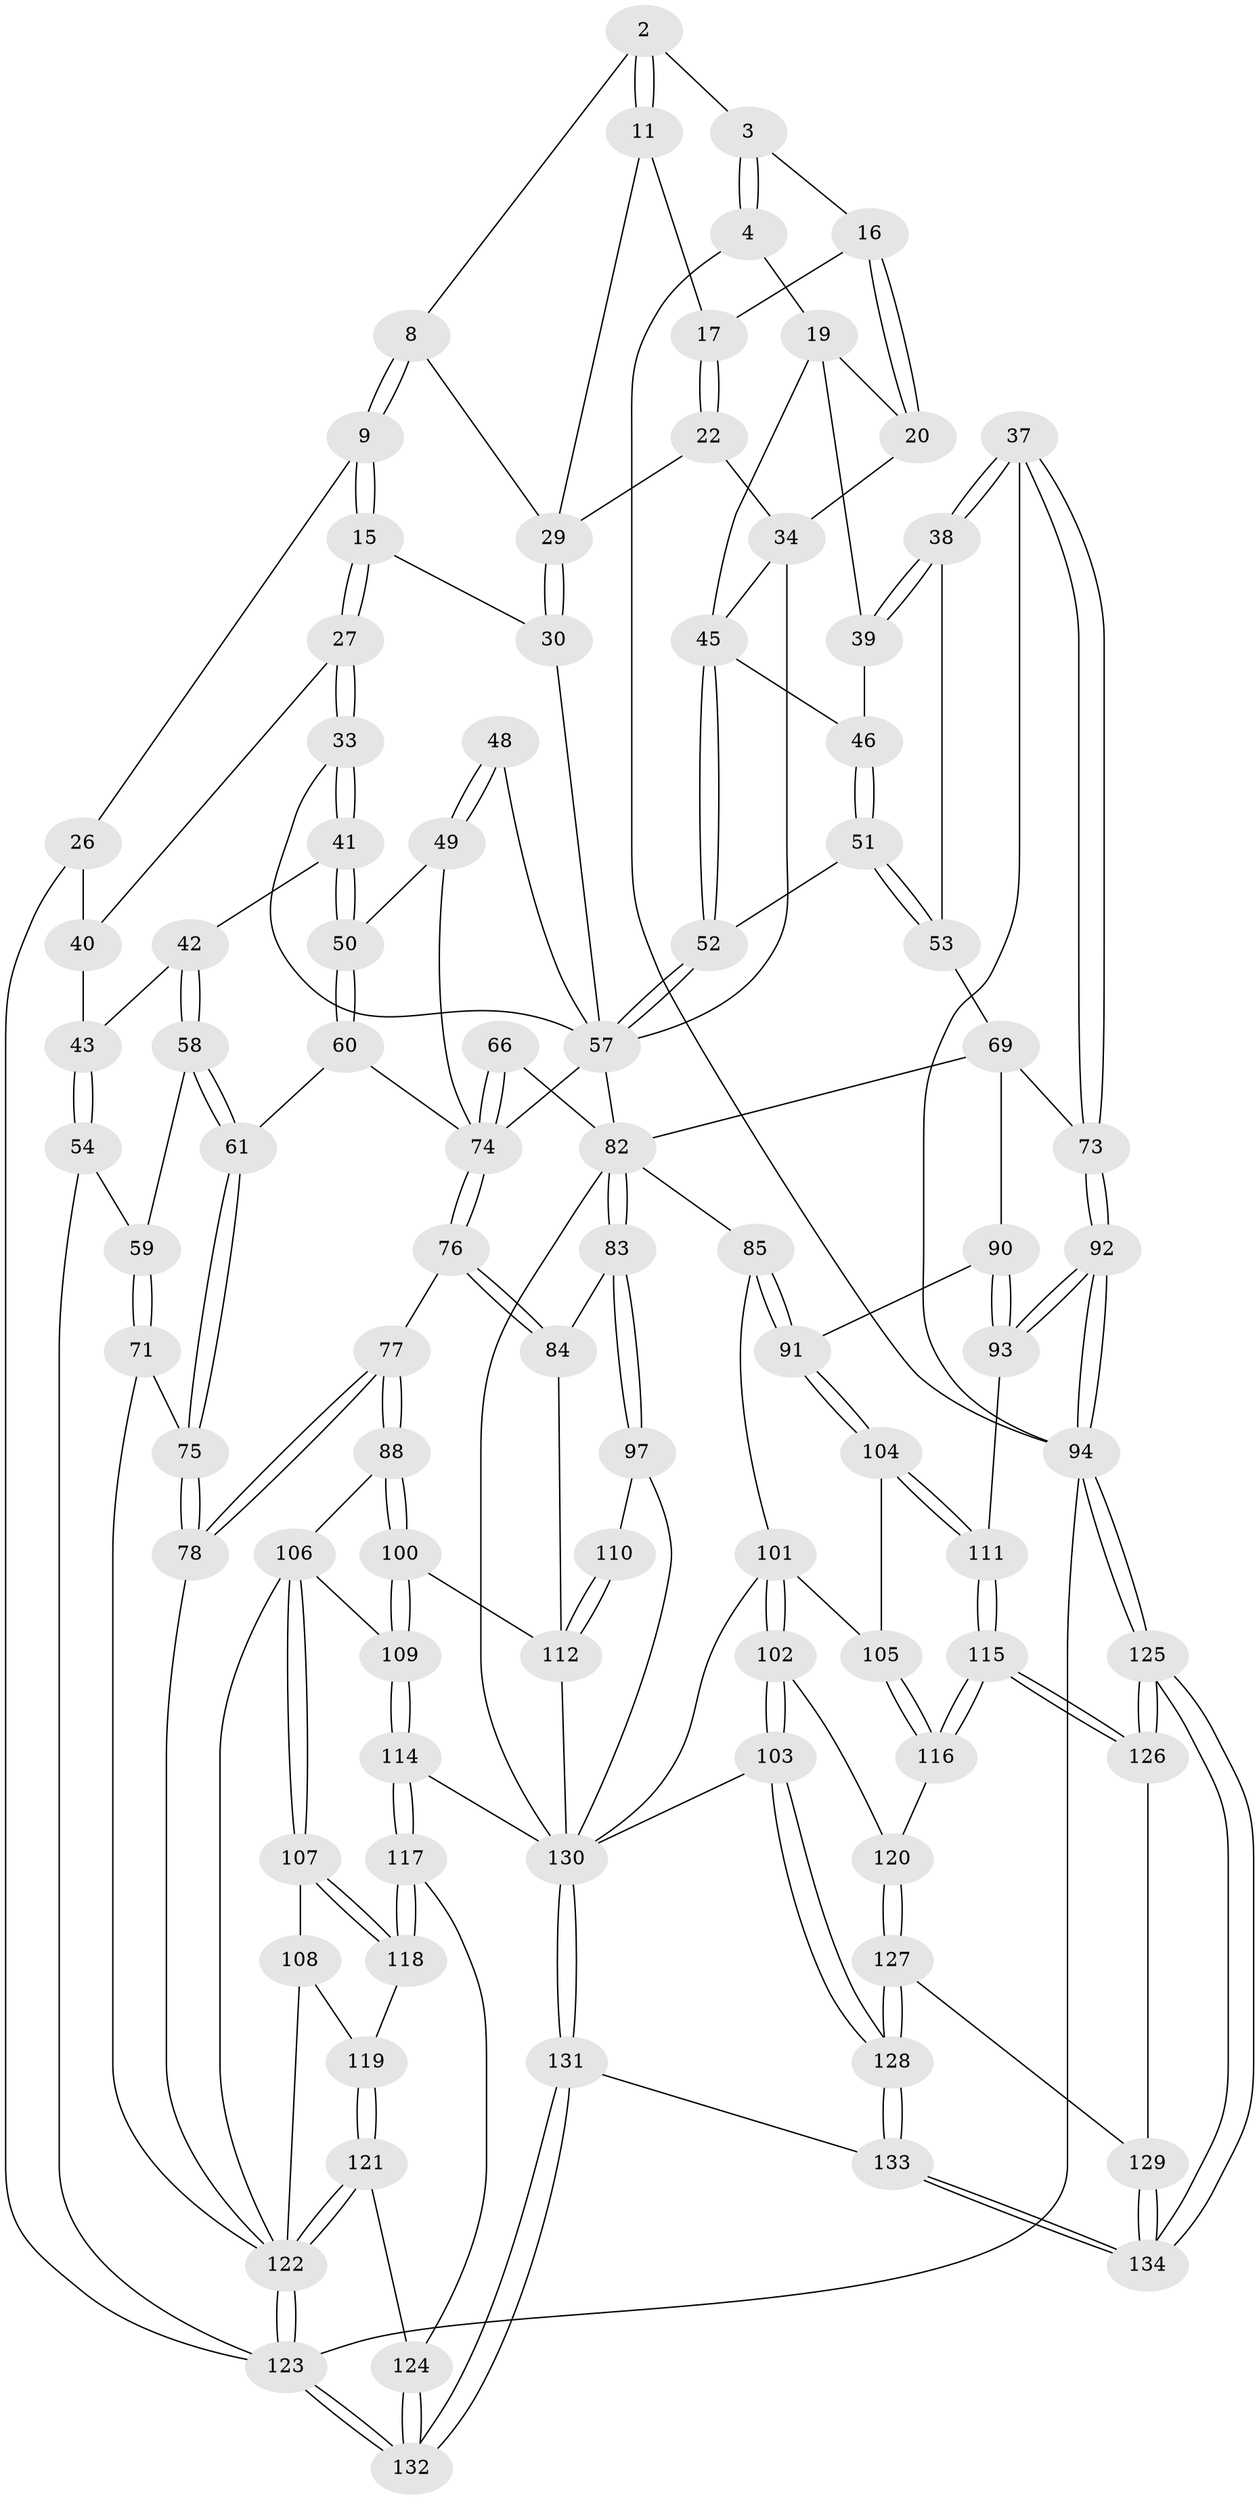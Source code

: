 // original degree distribution, {3: 0.014925373134328358, 4: 0.22388059701492538, 5: 0.5522388059701493, 6: 0.208955223880597}
// Generated by graph-tools (version 1.1) at 2025/04/03/04/25 22:04:28]
// undirected, 93 vertices, 222 edges
graph export_dot {
graph [start="1"]
  node [color=gray90,style=filled];
  2 [pos="+0.47102429817265223+0",super="+1"];
  3 [pos="+0.7913126426392242+0"];
  4 [pos="+1+0"];
  8 [pos="+0.2377737977095151+0"];
  9 [pos="+0.22110552025372368+0.05708941523177087"];
  11 [pos="+0.45763550267663106+0.09562121973581872"];
  15 [pos="+0.24702787849802665+0.121433664547125"];
  16 [pos="+0.6991347671092951+0"];
  17 [pos="+0.5933436710930862+0.060029089885146665"];
  19 [pos="+0.8206858974906183+0.17553779463446464",super="+18"];
  20 [pos="+0.7186043520933617+0.14747115884856468"];
  22 [pos="+0.6061324574535936+0.1676574590580969"];
  26 [pos="+0.06459144519892462+0.11626839601550434",super="+10+25"];
  27 [pos="+0.24102290540365828+0.1390738363015618"];
  29 [pos="+0.4465575769946653+0.11295226994144421",super="+13"];
  30 [pos="+0.44272665430624947+0.12301298346915172",super="+14"];
  33 [pos="+0.283519975274348+0.22217593782947268"];
  34 [pos="+0.6466794592664371+0.248275812731983",super="+21"];
  37 [pos="+1+0.27770980496384984"];
  38 [pos="+1+0.2863520035998462"];
  39 [pos="+0.9320925928808717+0.24574051716185696"];
  40 [pos="+0.1459380797562669+0.24365672581116612",super="+28"];
  41 [pos="+0.2447616140536088+0.29540048728259555"];
  42 [pos="+0.2276862773595612+0.3002250807851894"];
  43 [pos="+0.15960625954887045+0.2786901026024695"];
  45 [pos="+0.746644651714664+0.2751471038758629",super="+44"];
  46 [pos="+0.8671292738594398+0.2698291695993541"];
  48 [pos="+0.40409726118453926+0.3227053995804408",super="+47"];
  49 [pos="+0.4010550489033386+0.3326465196425097"];
  50 [pos="+0.3292999752155489+0.3630313292417521"];
  51 [pos="+0.8410363093333714+0.37697753933429323"];
  52 [pos="+0.8269228766783041+0.3785609385785991"];
  53 [pos="+0.8700026492989537+0.39183311486871364"];
  54 [pos="+0.06468232751033853+0.3688108007105545"];
  57 [pos="+0.735045423451514+0.435905205365555",super="+55+56+36"];
  58 [pos="+0.18549142088262982+0.44731351161528254"];
  59 [pos="+0.08541445128300053+0.39851495380589175"];
  60 [pos="+0.29707039627997334+0.4668478360544066"];
  61 [pos="+0.20181474919466055+0.46971481504748575"];
  66 [pos="+0.6083375966056346+0.5307888519572297"];
  69 [pos="+0.9532671823527782+0.5961725143604306",super="+68"];
  71 [pos="+0.039948670351589964+0.5209471147791546"];
  73 [pos="+1+0.5900534758879669"];
  74 [pos="+0.3912871142070439+0.6006263460558706",super="+67+63+62"];
  75 [pos="+0.15800916438192986+0.5707959544531507"];
  76 [pos="+0.3823930984886966+0.6378757824289502"];
  77 [pos="+0.3305194413938615+0.6557609054968526"];
  78 [pos="+0.16266827719523863+0.6044693307884224"];
  82 [pos="+0.6567906225601302+0.6102851739843791",super="+65+64+70"];
  83 [pos="+0.4358505529209087+0.7001643995257839"];
  84 [pos="+0.4208805559533357+0.6868120898227966"];
  85 [pos="+0.7210025706606266+0.6927665493173722"];
  88 [pos="+0.29502913633891026+0.7069243885094283"];
  90 [pos="+0.9268519621988823+0.6387202265446927"];
  91 [pos="+0.8272344896494966+0.750892137290923"];
  92 [pos="+1+0.8025356070919908"];
  93 [pos="+0.9165979530729296+0.8223830410897324"];
  94 [pos="+1+1",super="+5"];
  97 [pos="+0.5112977436526406+0.8253363192352132"];
  100 [pos="+0.27089137384218864+0.7720840729954579"];
  101 [pos="+0.7173994849805148+0.8061802461590268",super="+86"];
  102 [pos="+0.6997159097025566+0.8344353116437123"];
  103 [pos="+0.5447336325844099+0.8431448612023754"];
  104 [pos="+0.8278689025517602+0.7605329262422099"];
  105 [pos="+0.7335495199915358+0.8059375495003241"];
  106 [pos="+0.14467562408288637+0.762666129038867",super="+89"];
  107 [pos="+0.12830882608859007+0.783136342312413"];
  108 [pos="+0.04247536884466804+0.7839798452145393"];
  109 [pos="+0.23097373385206066+0.7946568687338667"];
  110 [pos="+0.3680008464287772+0.8594368309699922"];
  111 [pos="+0.8600392796478207+0.8467758666771767"];
  112 [pos="+0.2579990375210529+0.9958779624465133",super="+99+98"];
  114 [pos="+0.22683703877914393+0.9499593828773357"];
  115 [pos="+0.8521792303519304+0.8664387233117551"];
  116 [pos="+0.848322554924271+0.8663547325296928"];
  117 [pos="+0.139366748688176+0.8813724425319064"];
  118 [pos="+0.12606645807665182+0.8479060064451539"];
  119 [pos="+0.047932128034734504+0.8539722665372015"];
  120 [pos="+0.7303052784842383+0.8866581609529949"];
  121 [pos="+0.006139659088175626+0.9007740265749776"];
  122 [pos="+0+0.9752639462164071",super="+81"];
  123 [pos="+0+1",super="+24"];
  124 [pos="+0.061658994970057335+0.9190212297426135"];
  125 [pos="+1+1"];
  126 [pos="+0.8599639183128205+0.8969018001063699"];
  127 [pos="+0.7168566350154442+0.9272346271204408"];
  128 [pos="+0.6121236198602733+0.985446078777229"];
  129 [pos="+0.7698583559187869+0.966745149607941"];
  130 [pos="+0.27595297940353264+1",super="+96+95+113+87"];
  131 [pos="+0.2754242131534844+1"];
  132 [pos="+0.20500825121793467+1"];
  133 [pos="+0.6008828509023564+1"];
  134 [pos="+0.8060431427484972+1"];
  2 -- 3;
  2 -- 11;
  2 -- 11;
  2 -- 8;
  3 -- 4;
  3 -- 4;
  3 -- 16;
  4 -- 94;
  4 -- 19;
  8 -- 9;
  8 -- 9;
  8 -- 29;
  9 -- 15;
  9 -- 15;
  9 -- 26;
  11 -- 17;
  11 -- 29;
  15 -- 27;
  15 -- 27;
  15 -- 30;
  16 -- 17;
  16 -- 20;
  16 -- 20;
  17 -- 22;
  17 -- 22;
  19 -- 20;
  19 -- 45;
  19 -- 39;
  20 -- 34;
  22 -- 29;
  22 -- 34;
  26 -- 123 [weight=2];
  26 -- 40 [weight=2];
  27 -- 33;
  27 -- 33;
  27 -- 40;
  29 -- 30 [weight=2];
  29 -- 30;
  30 -- 57;
  33 -- 41;
  33 -- 41;
  33 -- 57;
  34 -- 45;
  34 -- 57;
  37 -- 38;
  37 -- 38;
  37 -- 73;
  37 -- 73;
  37 -- 94;
  38 -- 39;
  38 -- 39;
  38 -- 53;
  39 -- 46;
  40 -- 43;
  41 -- 42;
  41 -- 50;
  41 -- 50;
  42 -- 43;
  42 -- 58;
  42 -- 58;
  43 -- 54;
  43 -- 54;
  45 -- 52;
  45 -- 52;
  45 -- 46;
  46 -- 51;
  46 -- 51;
  48 -- 49;
  48 -- 49;
  48 -- 57 [weight=3];
  49 -- 50;
  49 -- 74;
  50 -- 60;
  50 -- 60;
  51 -- 52;
  51 -- 53;
  51 -- 53;
  52 -- 57;
  52 -- 57;
  53 -- 69;
  54 -- 59;
  54 -- 123;
  57 -- 74;
  57 -- 82;
  58 -- 59;
  58 -- 61;
  58 -- 61;
  59 -- 71;
  59 -- 71;
  60 -- 61;
  60 -- 74;
  61 -- 75;
  61 -- 75;
  66 -- 74 [weight=2];
  66 -- 74;
  66 -- 82;
  69 -- 90;
  69 -- 73;
  69 -- 82;
  71 -- 75;
  71 -- 122;
  73 -- 92;
  73 -- 92;
  74 -- 76;
  74 -- 76;
  75 -- 78;
  75 -- 78;
  76 -- 77;
  76 -- 84;
  76 -- 84;
  77 -- 78;
  77 -- 78;
  77 -- 88;
  77 -- 88;
  78 -- 122;
  82 -- 83;
  82 -- 83;
  82 -- 130;
  82 -- 85;
  83 -- 84;
  83 -- 97;
  83 -- 97;
  84 -- 112;
  85 -- 91;
  85 -- 91;
  85 -- 101;
  88 -- 100;
  88 -- 100;
  88 -- 106;
  90 -- 91;
  90 -- 93;
  90 -- 93;
  91 -- 104;
  91 -- 104;
  92 -- 93;
  92 -- 93;
  92 -- 94;
  92 -- 94;
  93 -- 111;
  94 -- 125;
  94 -- 125;
  94 -- 123 [weight=2];
  97 -- 110;
  97 -- 130;
  100 -- 109;
  100 -- 109;
  100 -- 112;
  101 -- 102;
  101 -- 102;
  101 -- 105;
  101 -- 130;
  102 -- 103;
  102 -- 103;
  102 -- 120;
  103 -- 128;
  103 -- 128;
  103 -- 130;
  104 -- 105;
  104 -- 111;
  104 -- 111;
  105 -- 116;
  105 -- 116;
  106 -- 107;
  106 -- 107;
  106 -- 109;
  106 -- 122;
  107 -- 108;
  107 -- 118;
  107 -- 118;
  108 -- 119;
  108 -- 122;
  109 -- 114;
  109 -- 114;
  110 -- 112 [weight=2];
  110 -- 112;
  111 -- 115;
  111 -- 115;
  112 -- 130;
  114 -- 117;
  114 -- 117;
  114 -- 130;
  115 -- 116;
  115 -- 116;
  115 -- 126;
  115 -- 126;
  116 -- 120;
  117 -- 118;
  117 -- 118;
  117 -- 124;
  118 -- 119;
  119 -- 121;
  119 -- 121;
  120 -- 127;
  120 -- 127;
  121 -- 122;
  121 -- 122;
  121 -- 124;
  122 -- 123 [weight=2];
  122 -- 123;
  123 -- 132;
  123 -- 132;
  124 -- 132;
  124 -- 132;
  125 -- 126;
  125 -- 126;
  125 -- 134;
  125 -- 134;
  126 -- 129;
  127 -- 128;
  127 -- 128;
  127 -- 129;
  128 -- 133;
  128 -- 133;
  129 -- 134;
  129 -- 134;
  130 -- 131;
  130 -- 131;
  131 -- 132;
  131 -- 132;
  131 -- 133;
  133 -- 134;
  133 -- 134;
}
